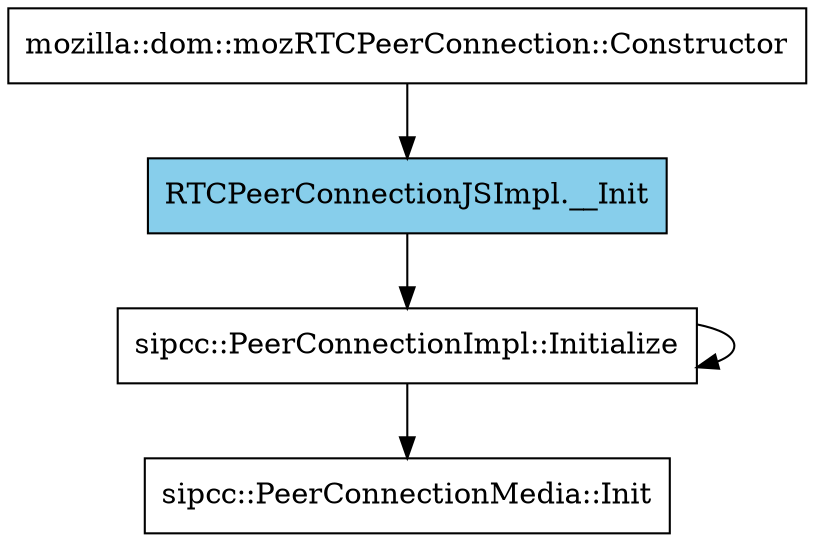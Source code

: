 digraph G {
  node[shape=box]
  "RTCPeerConnectionJSImpl.__Init"[style=filled,fillcolor=skyblue];
  
  "mozilla::dom::mozRTCPeerConnection::Constructor" ->
  "RTCPeerConnectionJSImpl.__Init" ->
  "sipcc::PeerConnectionImpl::Initialize" ->
  "sipcc::PeerConnectionImpl::Initialize" ->
  "sipcc::PeerConnectionMedia::Init"
}